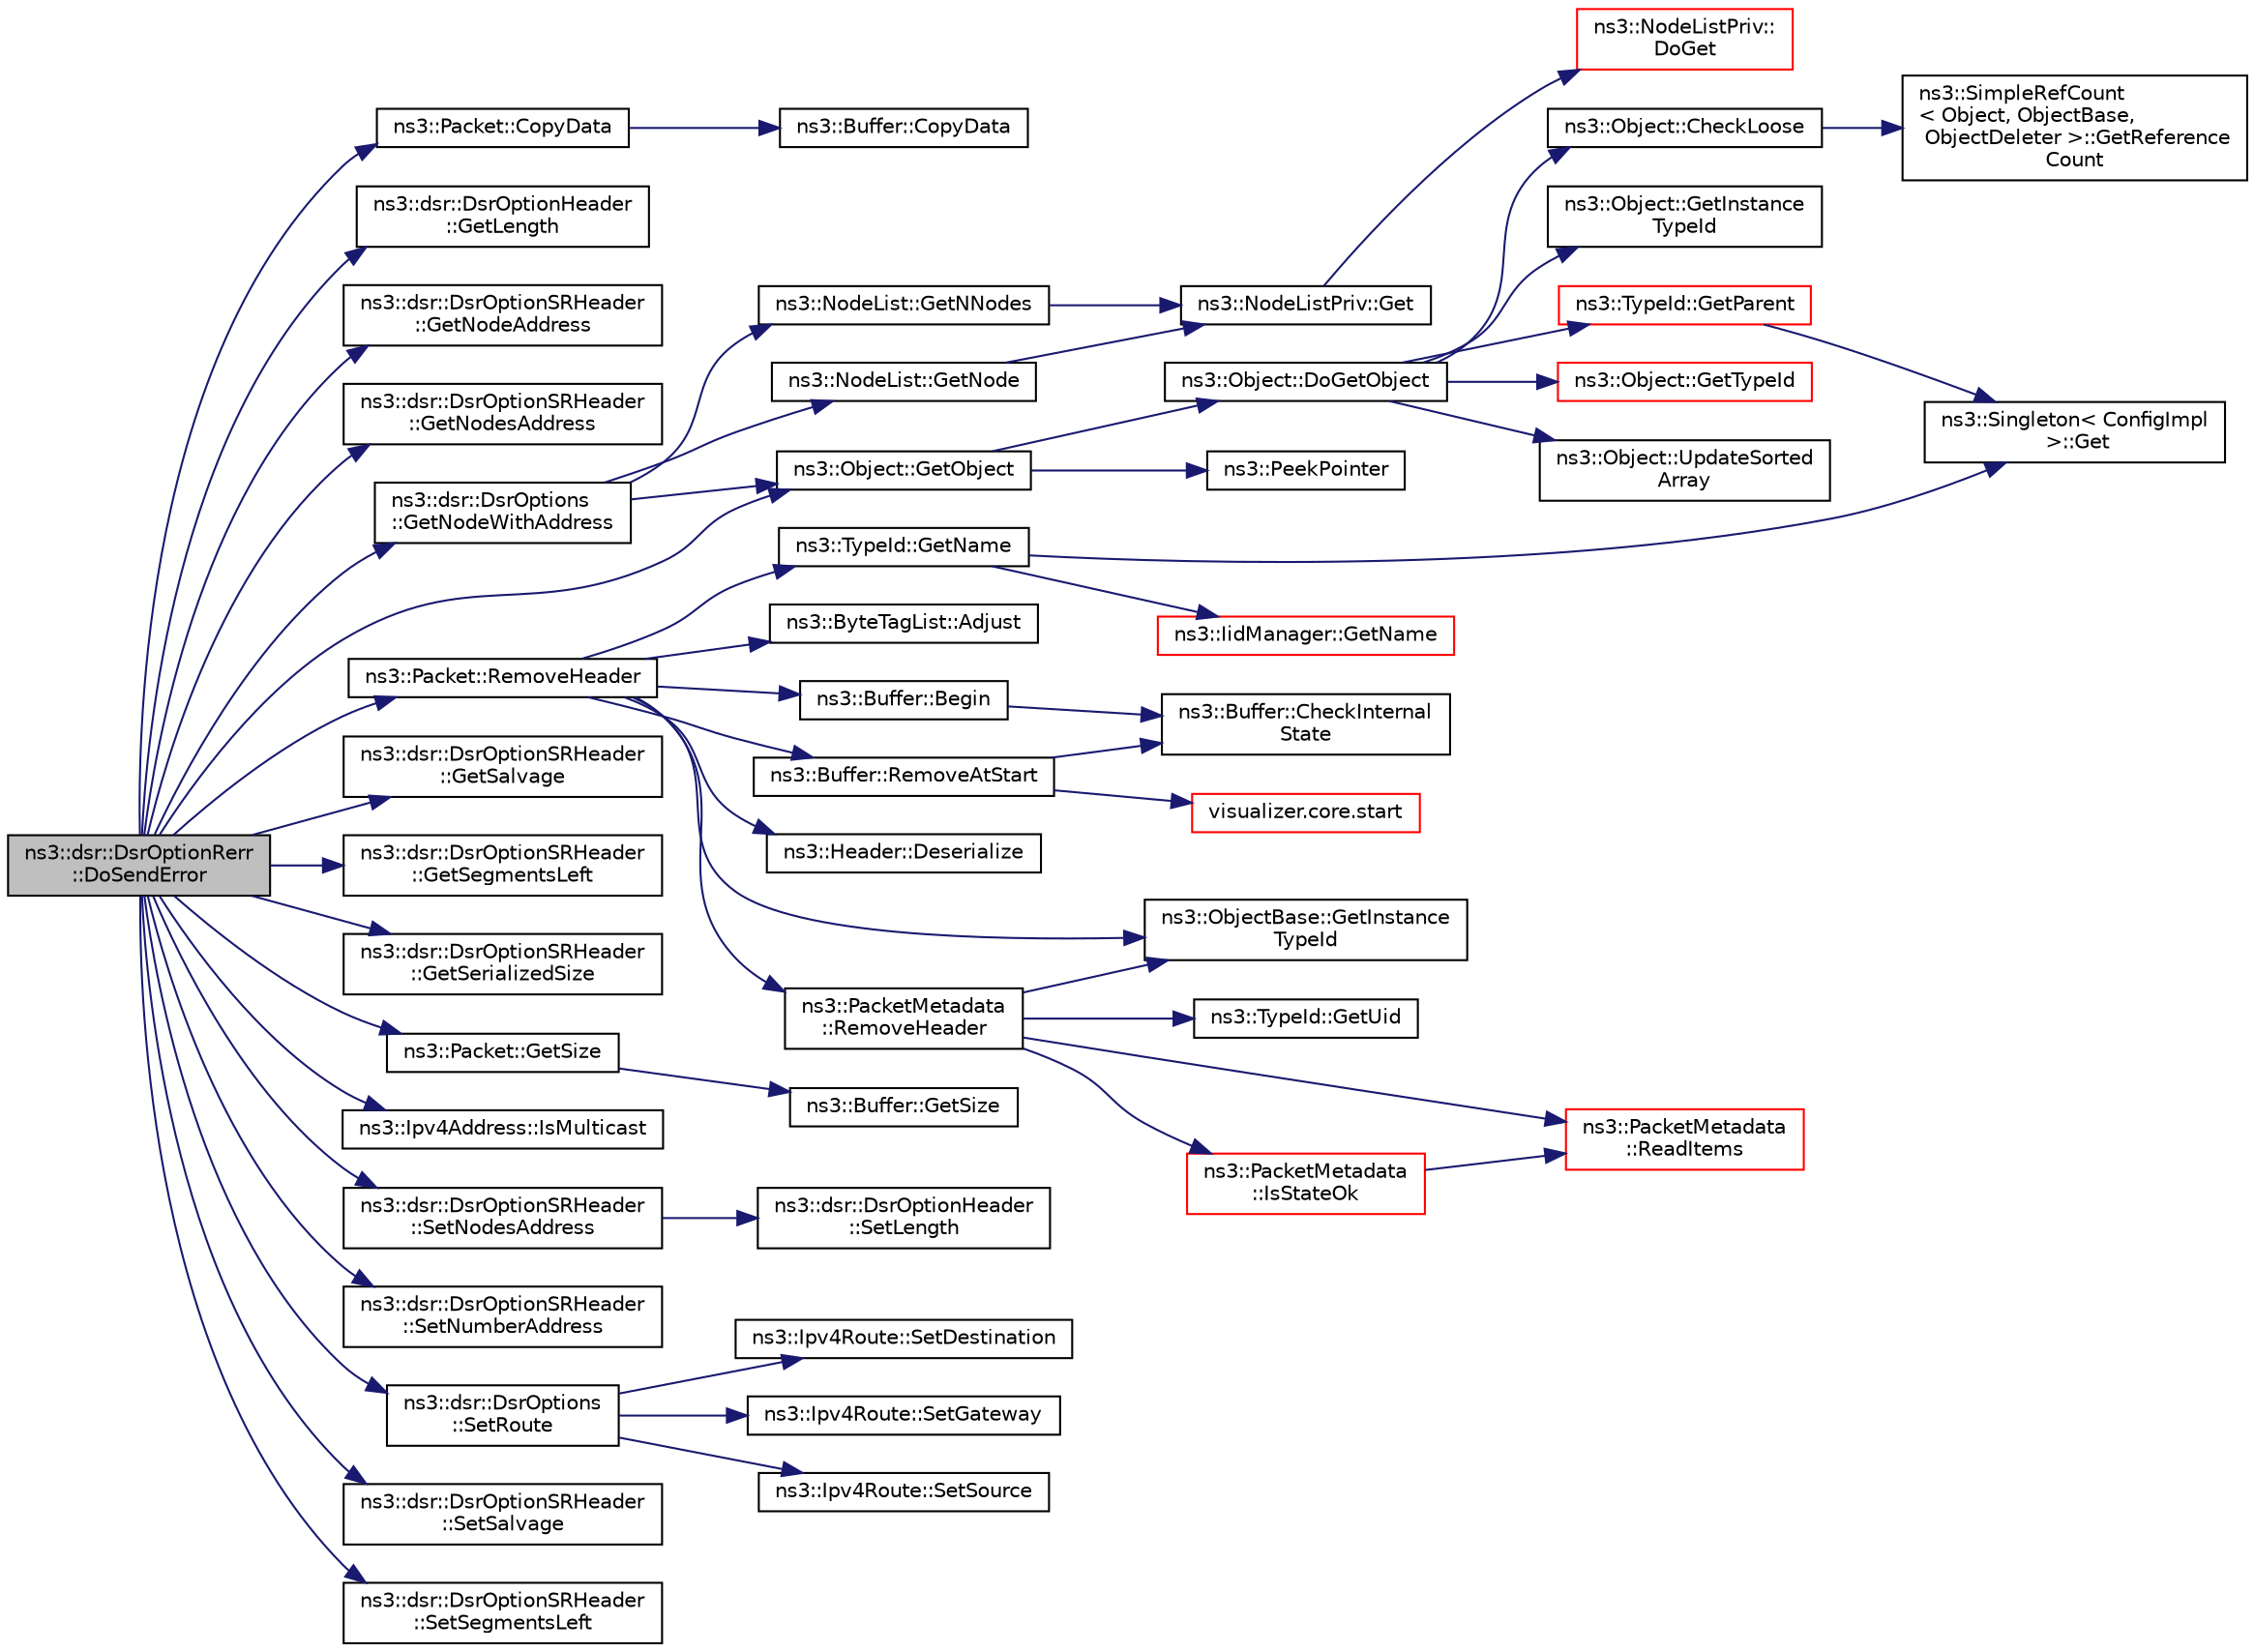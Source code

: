 digraph "ns3::dsr::DsrOptionRerr::DoSendError"
{
 // LATEX_PDF_SIZE
  edge [fontname="Helvetica",fontsize="10",labelfontname="Helvetica",labelfontsize="10"];
  node [fontname="Helvetica",fontsize="10",shape=record];
  rankdir="LR";
  Node1 [label="ns3::dsr::DsrOptionRerr\l::DoSendError",height=0.2,width=0.4,color="black", fillcolor="grey75", style="filled", fontcolor="black",tooltip="Do Send error message."];
  Node1 -> Node2 [color="midnightblue",fontsize="10",style="solid",fontname="Helvetica"];
  Node2 [label="ns3::Packet::CopyData",height=0.2,width=0.4,color="black", fillcolor="white", style="filled",URL="$classns3_1_1_packet.html#a5bafd70ccf970b10524e2d61afd39dc1",tooltip="Copy the packet contents to a byte buffer."];
  Node2 -> Node3 [color="midnightblue",fontsize="10",style="solid",fontname="Helvetica"];
  Node3 [label="ns3::Buffer::CopyData",height=0.2,width=0.4,color="black", fillcolor="white", style="filled",URL="$classns3_1_1_buffer.html#a767c8ec06a1307b569b9a5996dcacf91",tooltip="Copy the specified amount of data from the buffer to the given output stream."];
  Node1 -> Node4 [color="midnightblue",fontsize="10",style="solid",fontname="Helvetica"];
  Node4 [label="ns3::dsr::DsrOptionHeader\l::GetLength",height=0.2,width=0.4,color="black", fillcolor="white", style="filled",URL="$classns3_1_1dsr_1_1_dsr_option_header.html#acadd408c91079150f077f8e258738a5f",tooltip="Get the option length."];
  Node1 -> Node5 [color="midnightblue",fontsize="10",style="solid",fontname="Helvetica"];
  Node5 [label="ns3::dsr::DsrOptionSRHeader\l::GetNodeAddress",height=0.2,width=0.4,color="black", fillcolor="white", style="filled",URL="$classns3_1_1dsr_1_1_dsr_option_s_r_header.html#a08d4b3b290e2a992bd5ee0fc33ccad24",tooltip="Get a Node IPv4 Address."];
  Node1 -> Node6 [color="midnightblue",fontsize="10",style="solid",fontname="Helvetica"];
  Node6 [label="ns3::dsr::DsrOptionSRHeader\l::GetNodesAddress",height=0.2,width=0.4,color="black", fillcolor="white", style="filled",URL="$classns3_1_1dsr_1_1_dsr_option_s_r_header.html#a2f61ba08c5059563f967e1a9fa34fa65",tooltip="Get the vector of ipv4 address."];
  Node1 -> Node7 [color="midnightblue",fontsize="10",style="solid",fontname="Helvetica"];
  Node7 [label="ns3::dsr::DsrOptions\l::GetNodeWithAddress",height=0.2,width=0.4,color="black", fillcolor="white", style="filled",URL="$classns3_1_1dsr_1_1_dsr_options.html#a1a91f820f3d754a477a54bad547ca659",tooltip="Get the node object with Ipv4Address."];
  Node7 -> Node8 [color="midnightblue",fontsize="10",style="solid",fontname="Helvetica"];
  Node8 [label="ns3::NodeList::GetNNodes",height=0.2,width=0.4,color="black", fillcolor="white", style="filled",URL="$classns3_1_1_node_list.html#a1d110b1670005895dd5812baab13682a",tooltip=" "];
  Node8 -> Node9 [color="midnightblue",fontsize="10",style="solid",fontname="Helvetica"];
  Node9 [label="ns3::NodeListPriv::Get",height=0.2,width=0.4,color="black", fillcolor="white", style="filled",URL="$classns3_1_1_node_list_priv.html#a746ce1482b3c1cf31d5a50cd55cffa92",tooltip="Get the node list object."];
  Node9 -> Node10 [color="midnightblue",fontsize="10",style="solid",fontname="Helvetica"];
  Node10 [label="ns3::NodeListPriv::\lDoGet",height=0.2,width=0.4,color="red", fillcolor="white", style="filled",URL="$classns3_1_1_node_list_priv.html#a6f0222de939567a488905f1c6876c4ca",tooltip="Get the node list object."];
  Node7 -> Node72 [color="midnightblue",fontsize="10",style="solid",fontname="Helvetica"];
  Node72 [label="ns3::NodeList::GetNode",height=0.2,width=0.4,color="black", fillcolor="white", style="filled",URL="$classns3_1_1_node_list.html#a80ac09977d48d29db5c704ac8483cf6c",tooltip=" "];
  Node72 -> Node9 [color="midnightblue",fontsize="10",style="solid",fontname="Helvetica"];
  Node7 -> Node73 [color="midnightblue",fontsize="10",style="solid",fontname="Helvetica"];
  Node73 [label="ns3::Object::GetObject",height=0.2,width=0.4,color="black", fillcolor="white", style="filled",URL="$classns3_1_1_object.html#ad21f5401ff705cd29c37f931ea3afc18",tooltip="Get a pointer to the requested aggregated Object."];
  Node73 -> Node74 [color="midnightblue",fontsize="10",style="solid",fontname="Helvetica"];
  Node74 [label="ns3::Object::DoGetObject",height=0.2,width=0.4,color="black", fillcolor="white", style="filled",URL="$classns3_1_1_object.html#a7c009975f7c0994cb47a69f713745e0a",tooltip="Find an Object of TypeId tid in the aggregates of this Object."];
  Node74 -> Node75 [color="midnightblue",fontsize="10",style="solid",fontname="Helvetica"];
  Node75 [label="ns3::Object::CheckLoose",height=0.2,width=0.4,color="black", fillcolor="white", style="filled",URL="$classns3_1_1_object.html#a33b1d1c52665f27a2fd4857aef5618f2",tooltip="Check if any aggregated Objects have non-zero reference counts."];
  Node75 -> Node48 [color="midnightblue",fontsize="10",style="solid",fontname="Helvetica"];
  Node48 [label="ns3::SimpleRefCount\l\< Object, ObjectBase,\l ObjectDeleter \>::GetReference\lCount",height=0.2,width=0.4,color="black", fillcolor="white", style="filled",URL="$classns3_1_1_simple_ref_count.html#a9cb85ae452ce0e1c74f11b3e4d357171",tooltip="Get the reference count of the object."];
  Node74 -> Node76 [color="midnightblue",fontsize="10",style="solid",fontname="Helvetica"];
  Node76 [label="ns3::Object::GetInstance\lTypeId",height=0.2,width=0.4,color="black", fillcolor="white", style="filled",URL="$classns3_1_1_object.html#a9a0bc0211cfab9842e1046b5c5810e5a",tooltip="Get the most derived TypeId for this Object."];
  Node74 -> Node33 [color="midnightblue",fontsize="10",style="solid",fontname="Helvetica"];
  Node33 [label="ns3::TypeId::GetParent",height=0.2,width=0.4,color="red", fillcolor="white", style="filled",URL="$classns3_1_1_type_id.html#ab84f81aee52154af39a8668b59c89d63",tooltip="Get the parent of this TypeId."];
  Node33 -> Node13 [color="midnightblue",fontsize="10",style="solid",fontname="Helvetica"];
  Node13 [label="ns3::Singleton\< ConfigImpl\l \>::Get",height=0.2,width=0.4,color="black", fillcolor="white", style="filled",URL="$classns3_1_1_singleton.html#a80a2cd3c25a27ea72add7a9f7a141ffa",tooltip="Get a pointer to the singleton instance."];
  Node74 -> Node77 [color="midnightblue",fontsize="10",style="solid",fontname="Helvetica"];
  Node77 [label="ns3::Object::GetTypeId",height=0.2,width=0.4,color="red", fillcolor="white", style="filled",URL="$classns3_1_1_object.html#a1d040243983ab74ec923bde26d7cb7e7",tooltip="Register this type."];
  Node74 -> Node78 [color="midnightblue",fontsize="10",style="solid",fontname="Helvetica"];
  Node78 [label="ns3::Object::UpdateSorted\lArray",height=0.2,width=0.4,color="black", fillcolor="white", style="filled",URL="$classns3_1_1_object.html#ade62655b9680ca5ebf5af7e0fda7a21f",tooltip="Keep the list of aggregates in most-recently-used order."];
  Node73 -> Node79 [color="midnightblue",fontsize="10",style="solid",fontname="Helvetica"];
  Node79 [label="ns3::PeekPointer",height=0.2,width=0.4,color="black", fillcolor="white", style="filled",URL="$namespacens3.html#af2a7557fe9afdd98d8f6f8f6e412cf5a",tooltip=" "];
  Node1 -> Node73 [color="midnightblue",fontsize="10",style="solid",fontname="Helvetica"];
  Node1 -> Node80 [color="midnightblue",fontsize="10",style="solid",fontname="Helvetica"];
  Node80 [label="ns3::dsr::DsrOptionSRHeader\l::GetSalvage",height=0.2,width=0.4,color="black", fillcolor="white", style="filled",URL="$classns3_1_1dsr_1_1_dsr_option_s_r_header.html#abe67e0472498b91236d83f994513e27f",tooltip="Get the salvage value for a packet."];
  Node1 -> Node81 [color="midnightblue",fontsize="10",style="solid",fontname="Helvetica"];
  Node81 [label="ns3::dsr::DsrOptionSRHeader\l::GetSegmentsLeft",height=0.2,width=0.4,color="black", fillcolor="white", style="filled",URL="$classns3_1_1dsr_1_1_dsr_option_s_r_header.html#af04502a5869af68ba0ce6bbc01692d48",tooltip="Get the number of segments left to send."];
  Node1 -> Node82 [color="midnightblue",fontsize="10",style="solid",fontname="Helvetica"];
  Node82 [label="ns3::dsr::DsrOptionSRHeader\l::GetSerializedSize",height=0.2,width=0.4,color="black", fillcolor="white", style="filled",URL="$classns3_1_1dsr_1_1_dsr_option_s_r_header.html#a6fc6e8b7be11e881bf75a7dc94b58cc1",tooltip="Get the serialized size of the packet."];
  Node1 -> Node83 [color="midnightblue",fontsize="10",style="solid",fontname="Helvetica"];
  Node83 [label="ns3::Packet::GetSize",height=0.2,width=0.4,color="black", fillcolor="white", style="filled",URL="$classns3_1_1_packet.html#afff7cb1ff518ee6dc0d424e10a5ad6ec",tooltip="Returns the the size in bytes of the packet (including the zero-filled initial payload)."];
  Node83 -> Node84 [color="midnightblue",fontsize="10",style="solid",fontname="Helvetica"];
  Node84 [label="ns3::Buffer::GetSize",height=0.2,width=0.4,color="black", fillcolor="white", style="filled",URL="$classns3_1_1_buffer.html#a60c9172d2b102f8856c81b2126c8b209",tooltip=" "];
  Node1 -> Node85 [color="midnightblue",fontsize="10",style="solid",fontname="Helvetica"];
  Node85 [label="ns3::Ipv4Address::IsMulticast",height=0.2,width=0.4,color="black", fillcolor="white", style="filled",URL="$classns3_1_1_ipv4_address.html#a3a39d50664243b7e37a1244bb03b4ec2",tooltip=" "];
  Node1 -> Node86 [color="midnightblue",fontsize="10",style="solid",fontname="Helvetica"];
  Node86 [label="ns3::Packet::RemoveHeader",height=0.2,width=0.4,color="black", fillcolor="white", style="filled",URL="$classns3_1_1_packet.html#a0961eccf975d75f902d40956c93ba63e",tooltip="Deserialize and remove the header from the internal buffer."];
  Node86 -> Node87 [color="midnightblue",fontsize="10",style="solid",fontname="Helvetica"];
  Node87 [label="ns3::ByteTagList::Adjust",height=0.2,width=0.4,color="black", fillcolor="white", style="filled",URL="$classns3_1_1_byte_tag_list.html#a1fec06d7e6daaf8039cf2a148e4090f2",tooltip="Adjust the offsets stored internally by the adjustment delta."];
  Node86 -> Node88 [color="midnightblue",fontsize="10",style="solid",fontname="Helvetica"];
  Node88 [label="ns3::Buffer::Begin",height=0.2,width=0.4,color="black", fillcolor="white", style="filled",URL="$classns3_1_1_buffer.html#acb977a0179de9abe4e295ce22023b4ca",tooltip=" "];
  Node88 -> Node89 [color="midnightblue",fontsize="10",style="solid",fontname="Helvetica"];
  Node89 [label="ns3::Buffer::CheckInternal\lState",height=0.2,width=0.4,color="black", fillcolor="white", style="filled",URL="$classns3_1_1_buffer.html#a200897ee202518b0d2bf91ead4e82be9",tooltip="Checks the internal buffer structures consistency."];
  Node86 -> Node90 [color="midnightblue",fontsize="10",style="solid",fontname="Helvetica"];
  Node90 [label="ns3::Header::Deserialize",height=0.2,width=0.4,color="black", fillcolor="white", style="filled",URL="$classns3_1_1_header.html#a78be9400bb66b2a8543606f395ef5396",tooltip=" "];
  Node86 -> Node32 [color="midnightblue",fontsize="10",style="solid",fontname="Helvetica"];
  Node32 [label="ns3::ObjectBase::GetInstance\lTypeId",height=0.2,width=0.4,color="black", fillcolor="white", style="filled",URL="$classns3_1_1_object_base.html#abe5b43a6f5b99a92a4c3122db31f06fb",tooltip="Get the most derived TypeId for this Object."];
  Node86 -> Node28 [color="midnightblue",fontsize="10",style="solid",fontname="Helvetica"];
  Node28 [label="ns3::TypeId::GetName",height=0.2,width=0.4,color="black", fillcolor="white", style="filled",URL="$classns3_1_1_type_id.html#abc4965475a579c2afdc668d7a7d58374",tooltip="Get the name."];
  Node28 -> Node13 [color="midnightblue",fontsize="10",style="solid",fontname="Helvetica"];
  Node28 -> Node29 [color="midnightblue",fontsize="10",style="solid",fontname="Helvetica"];
  Node29 [label="ns3::IidManager::GetName",height=0.2,width=0.4,color="red", fillcolor="white", style="filled",URL="$classns3_1_1_iid_manager.html#a6658aaa8120efd885e98addb76a6f1d4",tooltip="Get the name of a type id."];
  Node86 -> Node91 [color="midnightblue",fontsize="10",style="solid",fontname="Helvetica"];
  Node91 [label="ns3::Buffer::RemoveAtStart",height=0.2,width=0.4,color="black", fillcolor="white", style="filled",URL="$classns3_1_1_buffer.html#adeecbb3e8f518aec6fee0437578ade4b",tooltip=" "];
  Node91 -> Node89 [color="midnightblue",fontsize="10",style="solid",fontname="Helvetica"];
  Node91 -> Node92 [color="midnightblue",fontsize="10",style="solid",fontname="Helvetica"];
  Node92 [label="visualizer.core.start",height=0.2,width=0.4,color="red", fillcolor="white", style="filled",URL="$namespacevisualizer_1_1core.html#a2a35e5d8a34af358b508dac8635754e0",tooltip=" "];
  Node86 -> Node95 [color="midnightblue",fontsize="10",style="solid",fontname="Helvetica"];
  Node95 [label="ns3::PacketMetadata\l::RemoveHeader",height=0.2,width=0.4,color="black", fillcolor="white", style="filled",URL="$classns3_1_1_packet_metadata.html#afa8a589ec783d4998516d7f39f21242d",tooltip="Remove an header."];
  Node95 -> Node32 [color="midnightblue",fontsize="10",style="solid",fontname="Helvetica"];
  Node95 -> Node41 [color="midnightblue",fontsize="10",style="solid",fontname="Helvetica"];
  Node41 [label="ns3::TypeId::GetUid",height=0.2,width=0.4,color="black", fillcolor="white", style="filled",URL="$classns3_1_1_type_id.html#a429535085325d6f926724771446d9047",tooltip="Get the internal id of this TypeId."];
  Node95 -> Node96 [color="midnightblue",fontsize="10",style="solid",fontname="Helvetica"];
  Node96 [label="ns3::PacketMetadata\l::IsStateOk",height=0.2,width=0.4,color="red", fillcolor="white", style="filled",URL="$classns3_1_1_packet_metadata.html#a547dc7d09f1b2d41a28445a91c2fcf37",tooltip="Check if the metadata state is ok."];
  Node96 -> Node99 [color="midnightblue",fontsize="10",style="solid",fontname="Helvetica"];
  Node99 [label="ns3::PacketMetadata\l::ReadItems",height=0.2,width=0.4,color="red", fillcolor="white", style="filled",URL="$classns3_1_1_packet_metadata.html#a7fe144386274167b6aac05ac0a0cdf6f",tooltip="Read items."];
  Node95 -> Node99 [color="midnightblue",fontsize="10",style="solid",fontname="Helvetica"];
  Node1 -> Node101 [color="midnightblue",fontsize="10",style="solid",fontname="Helvetica"];
  Node101 [label="ns3::dsr::DsrOptionSRHeader\l::SetNodesAddress",height=0.2,width=0.4,color="black", fillcolor="white", style="filled",URL="$classns3_1_1dsr_1_1_dsr_option_s_r_header.html#aede4f60ddf515ed837f9c0d64cf8dadd",tooltip="Set the vector of ipv4 address."];
  Node101 -> Node102 [color="midnightblue",fontsize="10",style="solid",fontname="Helvetica"];
  Node102 [label="ns3::dsr::DsrOptionHeader\l::SetLength",height=0.2,width=0.4,color="black", fillcolor="white", style="filled",URL="$classns3_1_1dsr_1_1_dsr_option_header.html#ac13ae881ef80b4c2fce6d59f8aa0fa3e",tooltip="Set the option length."];
  Node1 -> Node103 [color="midnightblue",fontsize="10",style="solid",fontname="Helvetica"];
  Node103 [label="ns3::dsr::DsrOptionSRHeader\l::SetNumberAddress",height=0.2,width=0.4,color="black", fillcolor="white", style="filled",URL="$classns3_1_1dsr_1_1_dsr_option_s_r_header.html#a611f37babb433a5c82b393089e23be51",tooltip="Set the number of ipv4 address."];
  Node1 -> Node104 [color="midnightblue",fontsize="10",style="solid",fontname="Helvetica"];
  Node104 [label="ns3::dsr::DsrOptions\l::SetRoute",height=0.2,width=0.4,color="black", fillcolor="white", style="filled",URL="$classns3_1_1dsr_1_1_dsr_options.html#af749b76db4626ae64bc37001a5353b99",tooltip="Set the route to use for data packets, used by the option headers when sending data/control packets."];
  Node104 -> Node105 [color="midnightblue",fontsize="10",style="solid",fontname="Helvetica"];
  Node105 [label="ns3::Ipv4Route::SetDestination",height=0.2,width=0.4,color="black", fillcolor="white", style="filled",URL="$classns3_1_1_ipv4_route.html#a5ba829530284bc4140180a3898bfcbc3",tooltip=" "];
  Node104 -> Node106 [color="midnightblue",fontsize="10",style="solid",fontname="Helvetica"];
  Node106 [label="ns3::Ipv4Route::SetGateway",height=0.2,width=0.4,color="black", fillcolor="white", style="filled",URL="$classns3_1_1_ipv4_route.html#a2845bf8024203ed54f105cc1efa2b7c3",tooltip=" "];
  Node104 -> Node107 [color="midnightblue",fontsize="10",style="solid",fontname="Helvetica"];
  Node107 [label="ns3::Ipv4Route::SetSource",height=0.2,width=0.4,color="black", fillcolor="white", style="filled",URL="$classns3_1_1_ipv4_route.html#a5e6a1491b4c1555044049f51d181f01f",tooltip=" "];
  Node1 -> Node108 [color="midnightblue",fontsize="10",style="solid",fontname="Helvetica"];
  Node108 [label="ns3::dsr::DsrOptionSRHeader\l::SetSalvage",height=0.2,width=0.4,color="black", fillcolor="white", style="filled",URL="$classns3_1_1dsr_1_1_dsr_option_s_r_header.html#a70a69c4774bf6dc7d5e840a2e5e67b71",tooltip="Set the salvage value for a packet."];
  Node1 -> Node109 [color="midnightblue",fontsize="10",style="solid",fontname="Helvetica"];
  Node109 [label="ns3::dsr::DsrOptionSRHeader\l::SetSegmentsLeft",height=0.2,width=0.4,color="black", fillcolor="white", style="filled",URL="$classns3_1_1dsr_1_1_dsr_option_s_r_header.html#ab4f451b0b38ab65c84c18d0c3cbb5fd9",tooltip="Set the number of segments left to send."];
}
